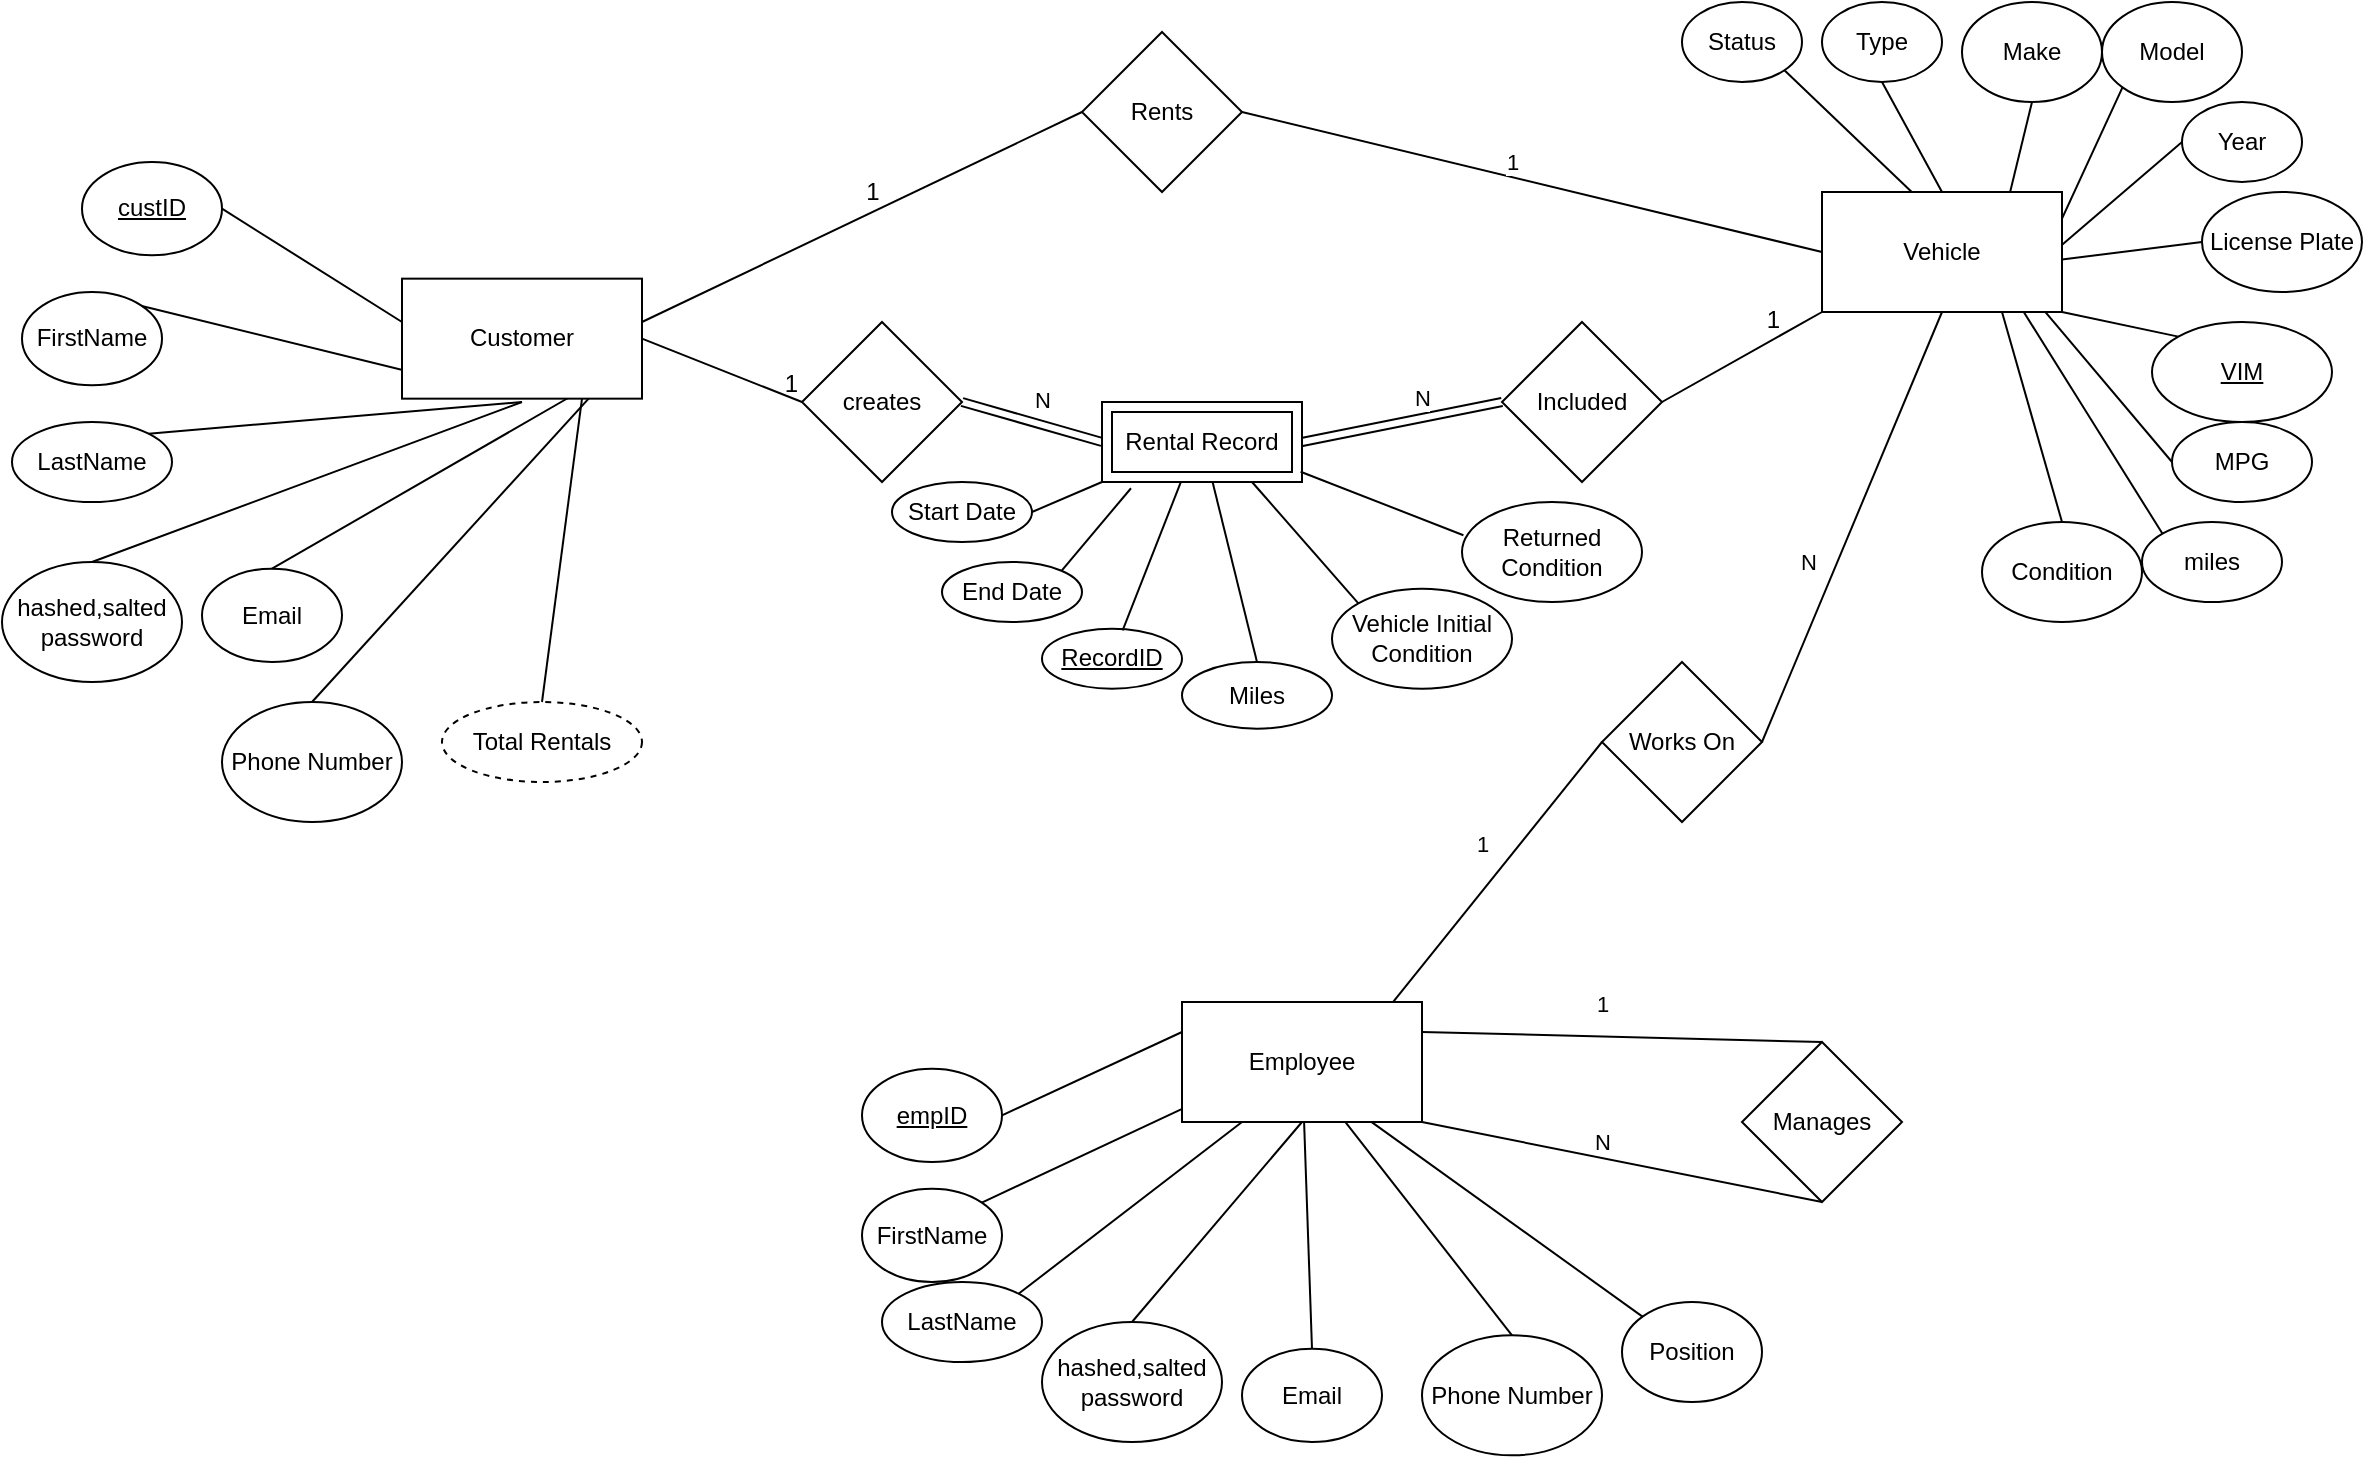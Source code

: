 <mxfile version="24.7.17">
  <diagram name="Page-1" id="_rsf4-vPJ9i9glf_0XxZ">
    <mxGraphModel grid="1" page="1" gridSize="10" guides="1" tooltips="1" connect="1" arrows="1" fold="1" pageScale="1" pageWidth="850" pageHeight="1100" math="0" shadow="0">
      <root>
        <mxCell id="0" />
        <mxCell id="1" parent="0" />
        <mxCell id="uS1HQqV0CesnG4Y-btNr-4" value="Type" style="ellipse;whiteSpace=wrap;html=1;" vertex="1" parent="1">
          <mxGeometry x="480" y="10" width="60" height="40" as="geometry" />
        </mxCell>
        <mxCell id="uS1HQqV0CesnG4Y-btNr-5" value="Make" style="ellipse;whiteSpace=wrap;html=1;" vertex="1" parent="1">
          <mxGeometry x="550" y="10" width="70" height="50" as="geometry" />
        </mxCell>
        <mxCell id="uS1HQqV0CesnG4Y-btNr-6" value="Model" style="ellipse;whiteSpace=wrap;html=1;" vertex="1" parent="1">
          <mxGeometry x="620" y="10" width="70" height="50" as="geometry" />
        </mxCell>
        <mxCell id="uS1HQqV0CesnG4Y-btNr-7" value="Year" style="ellipse;whiteSpace=wrap;html=1;" vertex="1" parent="1">
          <mxGeometry x="660" y="60" width="60" height="40" as="geometry" />
        </mxCell>
        <mxCell id="uS1HQqV0CesnG4Y-btNr-8" value="License Plate" style="ellipse;whiteSpace=wrap;html=1;" vertex="1" parent="1">
          <mxGeometry x="670" y="105" width="80" height="50" as="geometry" />
        </mxCell>
        <mxCell id="uS1HQqV0CesnG4Y-btNr-9" value="&lt;u&gt;VIM&lt;/u&gt;" style="ellipse;whiteSpace=wrap;html=1;" vertex="1" parent="1">
          <mxGeometry x="645" y="170" width="90" height="50" as="geometry" />
        </mxCell>
        <mxCell id="uS1HQqV0CesnG4Y-btNr-16" value="" style="endArrow=none;html=1;rounded=0;entryX=0.5;entryY=1;entryDx=0;entryDy=0;exitX=0.5;exitY=0;exitDx=0;exitDy=0;" edge="1" parent="1" target="uS1HQqV0CesnG4Y-btNr-4" source="c3-sLRQthnTtHmLo3_QN-66">
          <mxGeometry width="50" height="50" relative="1" as="geometry">
            <mxPoint x="530" y="100" as="sourcePoint" />
            <mxPoint x="490" y="80" as="targetPoint" />
          </mxGeometry>
        </mxCell>
        <mxCell id="uS1HQqV0CesnG4Y-btNr-17" value="" style="endArrow=none;html=1;rounded=0;entryX=0.5;entryY=1;entryDx=0;entryDy=0;exitX=1;exitY=0;exitDx=0;exitDy=0;" edge="1" parent="1" target="uS1HQqV0CesnG4Y-btNr-5">
          <mxGeometry width="50" height="50" relative="1" as="geometry">
            <mxPoint x="572.426" y="111.716" as="sourcePoint" />
            <mxPoint x="590" y="70" as="targetPoint" />
          </mxGeometry>
        </mxCell>
        <mxCell id="uS1HQqV0CesnG4Y-btNr-18" value="" style="endArrow=none;html=1;rounded=0;entryX=0;entryY=1;entryDx=0;entryDy=0;exitX=1;exitY=0.5;exitDx=0;exitDy=0;" edge="1" parent="1" target="uS1HQqV0CesnG4Y-btNr-6">
          <mxGeometry width="50" height="50" relative="1" as="geometry">
            <mxPoint x="590" y="140" as="sourcePoint" />
            <mxPoint x="650" y="130" as="targetPoint" />
          </mxGeometry>
        </mxCell>
        <mxCell id="uS1HQqV0CesnG4Y-btNr-19" value="" style="endArrow=none;html=1;rounded=0;entryX=0;entryY=0.5;entryDx=0;entryDy=0;exitX=1;exitY=0.5;exitDx=0;exitDy=0;" edge="1" parent="1" target="uS1HQqV0CesnG4Y-btNr-7">
          <mxGeometry width="50" height="50" relative="1" as="geometry">
            <mxPoint x="590" y="140" as="sourcePoint" />
            <mxPoint x="650" y="140" as="targetPoint" />
          </mxGeometry>
        </mxCell>
        <mxCell id="uS1HQqV0CesnG4Y-btNr-20" value="" style="endArrow=none;html=1;rounded=0;entryX=0;entryY=0.5;entryDx=0;entryDy=0;exitX=1;exitY=0.5;exitDx=0;exitDy=0;" edge="1" parent="1" target="uS1HQqV0CesnG4Y-btNr-8">
          <mxGeometry width="50" height="50" relative="1" as="geometry">
            <mxPoint x="590" y="140" as="sourcePoint" />
            <mxPoint x="620" y="190" as="targetPoint" />
          </mxGeometry>
        </mxCell>
        <mxCell id="uS1HQqV0CesnG4Y-btNr-21" value="" style="endArrow=none;html=1;rounded=0;entryX=0;entryY=0;entryDx=0;entryDy=0;exitX=1;exitY=1;exitDx=0;exitDy=0;" edge="1" parent="1" target="uS1HQqV0CesnG4Y-btNr-9" source="c3-sLRQthnTtHmLo3_QN-66">
          <mxGeometry width="50" height="50" relative="1" as="geometry">
            <mxPoint x="572.426" y="168.284" as="sourcePoint" />
            <mxPoint x="535" y="220" as="targetPoint" />
          </mxGeometry>
        </mxCell>
        <mxCell id="c3-sLRQthnTtHmLo3_QN-2" value="Condition" style="ellipse;whiteSpace=wrap;html=1;" vertex="1" parent="1">
          <mxGeometry x="560" y="270" width="80" height="50" as="geometry" />
        </mxCell>
        <mxCell id="c3-sLRQthnTtHmLo3_QN-3" value="MPG" style="ellipse;whiteSpace=wrap;html=1;" vertex="1" parent="1">
          <mxGeometry x="655" y="220" width="70" height="40" as="geometry" />
        </mxCell>
        <mxCell id="c3-sLRQthnTtHmLo3_QN-4" value="miles" style="ellipse;whiteSpace=wrap;html=1;" vertex="1" parent="1">
          <mxGeometry x="640" y="270" width="70" height="40" as="geometry" />
        </mxCell>
        <mxCell id="c3-sLRQthnTtHmLo3_QN-5" value="Status" style="ellipse;whiteSpace=wrap;html=1;" vertex="1" parent="1">
          <mxGeometry x="410" y="10" width="60" height="40" as="geometry" />
        </mxCell>
        <mxCell id="c3-sLRQthnTtHmLo3_QN-7" value="" style="endArrow=none;html=1;rounded=0;entryX=0;entryY=0.5;entryDx=0;entryDy=0;exitX=0.917;exitY=0.967;exitDx=0;exitDy=0;exitPerimeter=0;" edge="1" parent="1" target="c3-sLRQthnTtHmLo3_QN-3" source="c3-sLRQthnTtHmLo3_QN-66">
          <mxGeometry width="50" height="50" relative="1" as="geometry">
            <mxPoint x="572.426" y="168.284" as="sourcePoint" />
            <mxPoint x="450" y="160" as="targetPoint" />
          </mxGeometry>
        </mxCell>
        <mxCell id="c3-sLRQthnTtHmLo3_QN-8" value="" style="endArrow=none;html=1;rounded=0;entryX=0;entryY=0;entryDx=0;entryDy=0;exitX=0.825;exitY=0.95;exitDx=0;exitDy=0;exitPerimeter=0;" edge="1" parent="1" target="c3-sLRQthnTtHmLo3_QN-4" source="c3-sLRQthnTtHmLo3_QN-66">
          <mxGeometry width="50" height="50" relative="1" as="geometry">
            <mxPoint x="572.426" y="168.284" as="sourcePoint" />
            <mxPoint x="665" y="250" as="targetPoint" />
          </mxGeometry>
        </mxCell>
        <mxCell id="c3-sLRQthnTtHmLo3_QN-9" value="" style="endArrow=none;html=1;rounded=0;entryX=0.5;entryY=0;entryDx=0;entryDy=0;exitX=0.75;exitY=1;exitDx=0;exitDy=0;" edge="1" parent="1" target="c3-sLRQthnTtHmLo3_QN-2" source="c3-sLRQthnTtHmLo3_QN-66">
          <mxGeometry width="50" height="50" relative="1" as="geometry">
            <mxPoint x="572.426" y="168.284" as="sourcePoint" />
            <mxPoint x="675" y="260" as="targetPoint" />
          </mxGeometry>
        </mxCell>
        <mxCell id="c3-sLRQthnTtHmLo3_QN-10" value="&lt;u&gt;custID&lt;/u&gt;" style="ellipse;whiteSpace=wrap;html=1;" vertex="1" parent="1">
          <mxGeometry x="-390" y="90" width="70" height="46.67" as="geometry" />
        </mxCell>
        <mxCell id="c3-sLRQthnTtHmLo3_QN-11" value="FirstName" style="ellipse;whiteSpace=wrap;html=1;" vertex="1" parent="1">
          <mxGeometry x="-420" y="155" width="70" height="46.67" as="geometry" />
        </mxCell>
        <mxCell id="c3-sLRQthnTtHmLo3_QN-12" value="LastName" style="ellipse;whiteSpace=wrap;html=1;" vertex="1" parent="1">
          <mxGeometry x="-425" y="220" width="80" height="40" as="geometry" />
        </mxCell>
        <mxCell id="c3-sLRQthnTtHmLo3_QN-13" value="hashed,salted password" style="ellipse;whiteSpace=wrap;html=1;" vertex="1" parent="1">
          <mxGeometry x="-430" y="290" width="90" height="60" as="geometry" />
        </mxCell>
        <mxCell id="c3-sLRQthnTtHmLo3_QN-14" value="Email" style="ellipse;whiteSpace=wrap;html=1;" vertex="1" parent="1">
          <mxGeometry x="-330" y="293.33" width="70" height="46.67" as="geometry" />
        </mxCell>
        <mxCell id="c3-sLRQthnTtHmLo3_QN-15" value="Phone Number" style="ellipse;whiteSpace=wrap;html=1;" vertex="1" parent="1">
          <mxGeometry x="-320" y="360" width="90" height="60" as="geometry" />
        </mxCell>
        <mxCell id="c3-sLRQthnTtHmLo3_QN-16" value="" style="endArrow=none;html=1;rounded=0;entryX=1;entryY=1;entryDx=0;entryDy=0;exitX=0.4;exitY=0.05;exitDx=0;exitDy=0;exitPerimeter=0;" edge="1" parent="1" target="c3-sLRQthnTtHmLo3_QN-5" source="c3-sLRQthnTtHmLo3_QN-66">
          <mxGeometry width="50" height="50" relative="1" as="geometry">
            <mxPoint x="530" y="100" as="sourcePoint" />
            <mxPoint x="520" y="60" as="targetPoint" />
          </mxGeometry>
        </mxCell>
        <mxCell id="c3-sLRQthnTtHmLo3_QN-19" value="" style="endArrow=none;html=1;rounded=0;exitX=1;exitY=0.5;exitDx=0;exitDy=0;entryX=0;entryY=0.5;entryDx=0;entryDy=0;" edge="1" parent="1" source="c3-sLRQthnTtHmLo3_QN-10">
          <mxGeometry width="50" height="50" relative="1" as="geometry">
            <mxPoint x="20" y="180" as="sourcePoint" />
            <mxPoint x="-230.0" y="170" as="targetPoint" />
          </mxGeometry>
        </mxCell>
        <mxCell id="c3-sLRQthnTtHmLo3_QN-20" value="" style="endArrow=none;html=1;rounded=0;entryX=0;entryY=1;entryDx=0;entryDy=0;exitX=1;exitY=0;exitDx=0;exitDy=0;" edge="1" parent="1" source="c3-sLRQthnTtHmLo3_QN-11">
          <mxGeometry width="50" height="50" relative="1" as="geometry">
            <mxPoint x="-260" y="250" as="sourcePoint" />
            <mxPoint x="-212.426" y="198.284" as="targetPoint" />
          </mxGeometry>
        </mxCell>
        <mxCell id="c3-sLRQthnTtHmLo3_QN-21" value="" style="endArrow=none;html=1;rounded=0;exitX=1;exitY=0;exitDx=0;exitDy=0;entryX=0.5;entryY=1;entryDx=0;entryDy=0;" edge="1" parent="1" source="c3-sLRQthnTtHmLo3_QN-12">
          <mxGeometry width="50" height="50" relative="1" as="geometry">
            <mxPoint x="-200" y="260" as="sourcePoint" />
            <mxPoint x="-170" y="210" as="targetPoint" />
          </mxGeometry>
        </mxCell>
        <mxCell id="c3-sLRQthnTtHmLo3_QN-22" value="" style="endArrow=none;html=1;rounded=0;exitX=0.5;exitY=0;exitDx=0;exitDy=0;entryX=0.5;entryY=1;entryDx=0;entryDy=0;" edge="1" parent="1" source="c3-sLRQthnTtHmLo3_QN-13">
          <mxGeometry width="50" height="50" relative="1" as="geometry">
            <mxPoint x="20" y="180" as="sourcePoint" />
            <mxPoint x="-170" y="210" as="targetPoint" />
          </mxGeometry>
        </mxCell>
        <mxCell id="c3-sLRQthnTtHmLo3_QN-23" value="" style="endArrow=none;html=1;rounded=0;exitX=0.5;exitY=0;exitDx=0;exitDy=0;entryX=0.692;entryY=0.975;entryDx=0;entryDy=0;entryPerimeter=0;" edge="1" parent="1" source="c3-sLRQthnTtHmLo3_QN-14">
          <mxGeometry width="50" height="50" relative="1" as="geometry">
            <mxPoint x="20" y="180" as="sourcePoint" />
            <mxPoint x="-146.96" y="208" as="targetPoint" />
          </mxGeometry>
        </mxCell>
        <mxCell id="c3-sLRQthnTtHmLo3_QN-24" value="" style="endArrow=none;html=1;rounded=0;exitX=0.5;exitY=0;exitDx=0;exitDy=0;entryX=1;entryY=1;entryDx=0;entryDy=0;" edge="1" parent="1" source="c3-sLRQthnTtHmLo3_QN-15">
          <mxGeometry width="50" height="50" relative="1" as="geometry">
            <mxPoint x="20" y="180" as="sourcePoint" />
            <mxPoint x="-127.574" y="198.284" as="targetPoint" />
          </mxGeometry>
        </mxCell>
        <mxCell id="c3-sLRQthnTtHmLo3_QN-26" value="&lt;u&gt;empID&lt;/u&gt;" style="ellipse;whiteSpace=wrap;html=1;" vertex="1" parent="1">
          <mxGeometry y="543.33" width="70" height="46.67" as="geometry" />
        </mxCell>
        <mxCell id="c3-sLRQthnTtHmLo3_QN-27" value="FirstName" style="ellipse;whiteSpace=wrap;html=1;" vertex="1" parent="1">
          <mxGeometry y="603.33" width="70" height="46.67" as="geometry" />
        </mxCell>
        <mxCell id="c3-sLRQthnTtHmLo3_QN-28" value="LastName" style="ellipse;whiteSpace=wrap;html=1;" vertex="1" parent="1">
          <mxGeometry x="10" y="650" width="80" height="40" as="geometry" />
        </mxCell>
        <mxCell id="c3-sLRQthnTtHmLo3_QN-29" value="hashed,salted password" style="ellipse;whiteSpace=wrap;html=1;" vertex="1" parent="1">
          <mxGeometry x="90" y="670" width="90" height="60" as="geometry" />
        </mxCell>
        <mxCell id="c3-sLRQthnTtHmLo3_QN-30" value="Email" style="ellipse;whiteSpace=wrap;html=1;" vertex="1" parent="1">
          <mxGeometry x="190" y="683.33" width="70" height="46.67" as="geometry" />
        </mxCell>
        <mxCell id="c3-sLRQthnTtHmLo3_QN-31" value="Phone Number" style="ellipse;whiteSpace=wrap;html=1;" vertex="1" parent="1">
          <mxGeometry x="280" y="676.66" width="90" height="60" as="geometry" />
        </mxCell>
        <mxCell id="c3-sLRQthnTtHmLo3_QN-32" value="" style="endArrow=none;html=1;rounded=0;exitX=1;exitY=0.5;exitDx=0;exitDy=0;entryX=0;entryY=0.25;entryDx=0;entryDy=0;" edge="1" parent="1" source="c3-sLRQthnTtHmLo3_QN-26" target="c3-sLRQthnTtHmLo3_QN-65">
          <mxGeometry width="50" height="50" relative="1" as="geometry">
            <mxPoint x="400" y="550" as="sourcePoint" />
            <mxPoint x="150" y="540" as="targetPoint" />
          </mxGeometry>
        </mxCell>
        <mxCell id="c3-sLRQthnTtHmLo3_QN-33" value="" style="endArrow=none;html=1;rounded=0;entryX=0.063;entryY=0.833;entryDx=0;entryDy=0;exitX=1;exitY=0;exitDx=0;exitDy=0;entryPerimeter=0;" edge="1" parent="1" source="c3-sLRQthnTtHmLo3_QN-27" target="c3-sLRQthnTtHmLo3_QN-65">
          <mxGeometry width="50" height="50" relative="1" as="geometry">
            <mxPoint x="120" y="620" as="sourcePoint" />
            <mxPoint x="167.574" y="568.284" as="targetPoint" />
          </mxGeometry>
        </mxCell>
        <mxCell id="c3-sLRQthnTtHmLo3_QN-34" value="" style="endArrow=none;html=1;rounded=0;exitX=1;exitY=0;exitDx=0;exitDy=0;entryX=0.25;entryY=1;entryDx=0;entryDy=0;" edge="1" parent="1" source="c3-sLRQthnTtHmLo3_QN-28" target="c3-sLRQthnTtHmLo3_QN-65">
          <mxGeometry width="50" height="50" relative="1" as="geometry">
            <mxPoint x="180" y="630" as="sourcePoint" />
            <mxPoint x="210" y="580" as="targetPoint" />
          </mxGeometry>
        </mxCell>
        <mxCell id="c3-sLRQthnTtHmLo3_QN-35" value="" style="endArrow=none;html=1;rounded=0;exitX=0.5;exitY=0;exitDx=0;exitDy=0;entryX=0.5;entryY=1;entryDx=0;entryDy=0;" edge="1" parent="1" source="c3-sLRQthnTtHmLo3_QN-29" target="c3-sLRQthnTtHmLo3_QN-65">
          <mxGeometry width="50" height="50" relative="1" as="geometry">
            <mxPoint x="400" y="550" as="sourcePoint" />
            <mxPoint x="210" y="580" as="targetPoint" />
          </mxGeometry>
        </mxCell>
        <mxCell id="c3-sLRQthnTtHmLo3_QN-36" value="" style="endArrow=none;html=1;rounded=0;exitX=0.5;exitY=0;exitDx=0;exitDy=0;" edge="1" parent="1" source="c3-sLRQthnTtHmLo3_QN-30" target="c3-sLRQthnTtHmLo3_QN-65">
          <mxGeometry width="50" height="50" relative="1" as="geometry">
            <mxPoint x="400" y="550" as="sourcePoint" />
            <mxPoint x="233.04" y="578" as="targetPoint" />
          </mxGeometry>
        </mxCell>
        <mxCell id="c3-sLRQthnTtHmLo3_QN-37" value="" style="endArrow=none;html=1;rounded=0;exitX=0.5;exitY=0;exitDx=0;exitDy=0;entryX=0.65;entryY=0.922;entryDx=0;entryDy=0;entryPerimeter=0;" edge="1" parent="1" source="c3-sLRQthnTtHmLo3_QN-31" target="c3-sLRQthnTtHmLo3_QN-65">
          <mxGeometry width="50" height="50" relative="1" as="geometry">
            <mxPoint x="400" y="550" as="sourcePoint" />
            <mxPoint x="252.426" y="568.284" as="targetPoint" />
          </mxGeometry>
        </mxCell>
        <mxCell id="c3-sLRQthnTtHmLo3_QN-53" value="Position" style="ellipse;whiteSpace=wrap;html=1;" vertex="1" parent="1">
          <mxGeometry x="380" y="660" width="70" height="50" as="geometry" />
        </mxCell>
        <mxCell id="c3-sLRQthnTtHmLo3_QN-54" value="" style="endArrow=none;html=1;rounded=0;exitX=1;exitY=1;exitDx=0;exitDy=0;entryX=0;entryY=0;entryDx=0;entryDy=0;" edge="1" parent="1" target="c3-sLRQthnTtHmLo3_QN-53">
          <mxGeometry width="50" height="50" relative="1" as="geometry">
            <mxPoint x="252.426" y="568.284" as="sourcePoint" />
            <mxPoint x="270" y="320" as="targetPoint" />
          </mxGeometry>
        </mxCell>
        <mxCell id="c3-sLRQthnTtHmLo3_QN-55" value="Works On" style="rhombus;whiteSpace=wrap;html=1;" vertex="1" parent="1">
          <mxGeometry x="370" y="340" width="80" height="80" as="geometry" />
        </mxCell>
        <mxCell id="c3-sLRQthnTtHmLo3_QN-56" value="Rents" style="rhombus;whiteSpace=wrap;html=1;" vertex="1" parent="1">
          <mxGeometry x="110" y="25" width="80" height="80" as="geometry" />
        </mxCell>
        <mxCell id="c3-sLRQthnTtHmLo3_QN-57" value="Manages" style="rhombus;whiteSpace=wrap;html=1;" vertex="1" parent="1">
          <mxGeometry x="440" y="530" width="80" height="80" as="geometry" />
        </mxCell>
        <mxCell id="c3-sLRQthnTtHmLo3_QN-58" value="" style="endArrow=none;html=1;rounded=0;exitX=1;exitY=0.25;exitDx=0;exitDy=0;entryX=0.5;entryY=0;entryDx=0;entryDy=0;" edge="1" parent="1" source="c3-sLRQthnTtHmLo3_QN-65" target="c3-sLRQthnTtHmLo3_QN-57">
          <mxGeometry width="50" height="50" relative="1" as="geometry">
            <mxPoint x="252.426" y="511.716" as="sourcePoint" />
            <mxPoint x="270" y="320" as="targetPoint" />
          </mxGeometry>
        </mxCell>
        <mxCell id="c3-sLRQthnTtHmLo3_QN-91" value="1" style="edgeLabel;html=1;align=center;verticalAlign=middle;resizable=0;points=[];" connectable="0" vertex="1" parent="c3-sLRQthnTtHmLo3_QN-58">
          <mxGeometry x="-0.07" y="2" relative="1" as="geometry">
            <mxPoint x="-3" y="-15" as="offset" />
          </mxGeometry>
        </mxCell>
        <mxCell id="c3-sLRQthnTtHmLo3_QN-59" value="" style="endArrow=none;html=1;rounded=0;exitX=1;exitY=1;exitDx=0;exitDy=0;entryX=0.5;entryY=1;entryDx=0;entryDy=0;" edge="1" parent="1" source="c3-sLRQthnTtHmLo3_QN-65" target="c3-sLRQthnTtHmLo3_QN-57">
          <mxGeometry width="50" height="50" relative="1" as="geometry">
            <mxPoint x="252.426" y="568.284" as="sourcePoint" />
            <mxPoint x="270" y="320" as="targetPoint" />
          </mxGeometry>
        </mxCell>
        <mxCell id="c3-sLRQthnTtHmLo3_QN-92" value="N" style="edgeLabel;html=1;align=center;verticalAlign=middle;resizable=0;points=[];" connectable="0" vertex="1" parent="c3-sLRQthnTtHmLo3_QN-59">
          <mxGeometry x="-0.086" y="-1" relative="1" as="geometry">
            <mxPoint x="-1" y="-9" as="offset" />
          </mxGeometry>
        </mxCell>
        <mxCell id="c3-sLRQthnTtHmLo3_QN-60" value="" style="endArrow=none;html=1;rounded=0;entryX=0.5;entryY=1;entryDx=0;entryDy=0;exitX=1;exitY=0.5;exitDx=0;exitDy=0;" edge="1" parent="1" source="c3-sLRQthnTtHmLo3_QN-55" target="c3-sLRQthnTtHmLo3_QN-66">
          <mxGeometry width="50" height="50" relative="1" as="geometry">
            <mxPoint x="220" y="370" as="sourcePoint" />
            <mxPoint x="530" y="180" as="targetPoint" />
          </mxGeometry>
        </mxCell>
        <mxCell id="c3-sLRQthnTtHmLo3_QN-87" value="N" style="edgeLabel;html=1;align=center;verticalAlign=middle;resizable=0;points=[];" connectable="0" vertex="1" parent="c3-sLRQthnTtHmLo3_QN-60">
          <mxGeometry x="-0.257" y="-2" relative="1" as="geometry">
            <mxPoint x="-12" y="-11" as="offset" />
          </mxGeometry>
        </mxCell>
        <mxCell id="c3-sLRQthnTtHmLo3_QN-61" value="" style="endArrow=none;html=1;rounded=0;exitX=0.844;exitY=0.089;exitDx=0;exitDy=0;entryX=0;entryY=0.5;entryDx=0;entryDy=0;exitPerimeter=0;" edge="1" parent="1" source="c3-sLRQthnTtHmLo3_QN-65" target="c3-sLRQthnTtHmLo3_QN-55">
          <mxGeometry width="50" height="50" relative="1" as="geometry">
            <mxPoint x="252.426" y="511.716" as="sourcePoint" />
            <mxPoint x="270" y="320" as="targetPoint" />
          </mxGeometry>
        </mxCell>
        <mxCell id="c3-sLRQthnTtHmLo3_QN-88" value="1" style="edgeLabel;html=1;align=center;verticalAlign=middle;resizable=0;points=[];" connectable="0" vertex="1" parent="c3-sLRQthnTtHmLo3_QN-61">
          <mxGeometry x="0.015" y="2" relative="1" as="geometry">
            <mxPoint x="-5" y="-15" as="offset" />
          </mxGeometry>
        </mxCell>
        <mxCell id="c3-sLRQthnTtHmLo3_QN-62" value="" style="endArrow=none;html=1;rounded=0;entryX=0;entryY=0.5;entryDx=0;entryDy=0;exitX=1;exitY=0.5;exitDx=0;exitDy=0;" edge="1" parent="1" source="c3-sLRQthnTtHmLo3_QN-56" target="c3-sLRQthnTtHmLo3_QN-66">
          <mxGeometry width="50" height="50" relative="1" as="geometry">
            <mxPoint x="230" y="186.67" as="sourcePoint" />
            <mxPoint x="470" y="140" as="targetPoint" />
          </mxGeometry>
        </mxCell>
        <mxCell id="c3-sLRQthnTtHmLo3_QN-86" value="1" style="edgeLabel;html=1;align=center;verticalAlign=middle;resizable=0;points=[];" connectable="0" vertex="1" parent="c3-sLRQthnTtHmLo3_QN-62">
          <mxGeometry x="-0.1" y="1" relative="1" as="geometry">
            <mxPoint x="4" y="-6" as="offset" />
          </mxGeometry>
        </mxCell>
        <mxCell id="c3-sLRQthnTtHmLo3_QN-63" value="" style="endArrow=none;html=1;rounded=0;exitX=1;exitY=0.5;exitDx=0;exitDy=0;entryX=0;entryY=0.5;entryDx=0;entryDy=0;" edge="1" parent="1" target="c3-sLRQthnTtHmLo3_QN-56">
          <mxGeometry width="50" height="50" relative="1" as="geometry">
            <mxPoint x="-110.0" y="170" as="sourcePoint" />
            <mxPoint x="270" y="320" as="targetPoint" />
          </mxGeometry>
        </mxCell>
        <mxCell id="c3-sLRQthnTtHmLo3_QN-64" value="Customer" style="rounded=0;whiteSpace=wrap;html=1;" vertex="1" parent="1">
          <mxGeometry x="-230" y="148.33" width="120" height="60" as="geometry" />
        </mxCell>
        <mxCell id="c3-sLRQthnTtHmLo3_QN-65" value="Employee" style="rounded=0;whiteSpace=wrap;html=1;" vertex="1" parent="1">
          <mxGeometry x="160" y="510" width="120" height="60" as="geometry" />
        </mxCell>
        <mxCell id="c3-sLRQthnTtHmLo3_QN-66" value="Vehicle" style="rounded=0;whiteSpace=wrap;html=1;" vertex="1" parent="1">
          <mxGeometry x="480" y="105" width="120" height="60" as="geometry" />
        </mxCell>
        <mxCell id="c3-sLRQthnTtHmLo3_QN-68" value="creates" style="rhombus;whiteSpace=wrap;html=1;" vertex="1" parent="1">
          <mxGeometry x="-30" y="170" width="80" height="80" as="geometry" />
        </mxCell>
        <mxCell id="c3-sLRQthnTtHmLo3_QN-69" value="Included" style="rhombus;whiteSpace=wrap;html=1;" vertex="1" parent="1">
          <mxGeometry x="320" y="170" width="80" height="80" as="geometry" />
        </mxCell>
        <mxCell id="c3-sLRQthnTtHmLo3_QN-71" value="" style="endArrow=none;html=1;rounded=0;entryX=0;entryY=0.5;entryDx=0;entryDy=0;exitX=1;exitY=0.5;exitDx=0;exitDy=0;shape=link;" edge="1" parent="1" source="c3-sLRQthnTtHmLo3_QN-68" target="c3-sLRQthnTtHmLo3_QN-75">
          <mxGeometry width="50" height="50" relative="1" as="geometry">
            <mxPoint x="25" y="270" as="sourcePoint" />
            <mxPoint x="110" y="230" as="targetPoint" />
          </mxGeometry>
        </mxCell>
        <mxCell id="c3-sLRQthnTtHmLo3_QN-83" value="N" style="edgeLabel;html=1;align=center;verticalAlign=middle;resizable=0;points=[];" connectable="0" vertex="1" parent="c3-sLRQthnTtHmLo3_QN-71">
          <mxGeometry x="-0.237" y="1" relative="1" as="geometry">
            <mxPoint x="13" y="-8" as="offset" />
          </mxGeometry>
        </mxCell>
        <mxCell id="c3-sLRQthnTtHmLo3_QN-72" value="" style="endArrow=none;html=1;rounded=0;entryX=0;entryY=0.5;entryDx=0;entryDy=0;exitX=1;exitY=0.5;exitDx=0;exitDy=0;shape=link;" edge="1" parent="1" source="c3-sLRQthnTtHmLo3_QN-75" target="c3-sLRQthnTtHmLo3_QN-69">
          <mxGeometry width="50" height="50" relative="1" as="geometry">
            <mxPoint x="230" y="230" as="sourcePoint" />
            <mxPoint x="320" y="235" as="targetPoint" />
          </mxGeometry>
        </mxCell>
        <mxCell id="c3-sLRQthnTtHmLo3_QN-84" value="N" style="edgeLabel;html=1;align=center;verticalAlign=middle;resizable=0;points=[];" connectable="0" vertex="1" parent="c3-sLRQthnTtHmLo3_QN-72">
          <mxGeometry x="0.101" relative="1" as="geometry">
            <mxPoint x="5" y="-11" as="offset" />
          </mxGeometry>
        </mxCell>
        <mxCell id="c3-sLRQthnTtHmLo3_QN-75" value="Rental Record" style="shape=ext;margin=3;double=1;whiteSpace=wrap;html=1;align=center;" vertex="1" parent="1">
          <mxGeometry x="120" y="210" width="100" height="40" as="geometry" />
        </mxCell>
        <mxCell id="c3-sLRQthnTtHmLo3_QN-77" value="" style="endArrow=none;html=1;rounded=0;exitX=1;exitY=0.5;exitDx=0;exitDy=0;entryX=0;entryY=0.5;entryDx=0;entryDy=0;" edge="1" parent="1" source="c3-sLRQthnTtHmLo3_QN-64" target="c3-sLRQthnTtHmLo3_QN-68">
          <mxGeometry relative="1" as="geometry">
            <mxPoint x="-110" y="239.52" as="sourcePoint" />
            <mxPoint x="50" y="239.52" as="targetPoint" />
          </mxGeometry>
        </mxCell>
        <mxCell id="c3-sLRQthnTtHmLo3_QN-78" value="1" style="resizable=0;html=1;whiteSpace=wrap;align=right;verticalAlign=bottom;" connectable="0" vertex="1" parent="c3-sLRQthnTtHmLo3_QN-77">
          <mxGeometry x="1" relative="1" as="geometry" />
        </mxCell>
        <mxCell id="c3-sLRQthnTtHmLo3_QN-79" value="" style="endArrow=none;html=1;rounded=0;exitX=1;exitY=0.5;exitDx=0;exitDy=0;entryX=0;entryY=1;entryDx=0;entryDy=0;" edge="1" parent="1" source="c3-sLRQthnTtHmLo3_QN-69" target="c3-sLRQthnTtHmLo3_QN-66">
          <mxGeometry relative="1" as="geometry">
            <mxPoint x="310" y="460" as="sourcePoint" />
            <mxPoint x="470" y="460" as="targetPoint" />
          </mxGeometry>
        </mxCell>
        <mxCell id="c3-sLRQthnTtHmLo3_QN-80" value="1" style="resizable=0;html=1;whiteSpace=wrap;align=right;verticalAlign=bottom;" connectable="0" vertex="1" parent="c3-sLRQthnTtHmLo3_QN-79">
          <mxGeometry x="1" relative="1" as="geometry">
            <mxPoint x="-20" y="13" as="offset" />
          </mxGeometry>
        </mxCell>
        <mxCell id="c3-sLRQthnTtHmLo3_QN-85" value="1" style="text;html=1;align=center;verticalAlign=middle;resizable=0;points=[];autosize=1;strokeColor=none;fillColor=none;" vertex="1" parent="1">
          <mxGeometry x="-10" y="90" width="30" height="30" as="geometry" />
        </mxCell>
        <mxCell id="c3-sLRQthnTtHmLo3_QN-89" value="Total Rentals" style="ellipse;whiteSpace=wrap;html=1;align=center;dashed=1;" vertex="1" parent="1">
          <mxGeometry x="-210" y="360" width="100" height="40" as="geometry" />
        </mxCell>
        <mxCell id="c3-sLRQthnTtHmLo3_QN-90" value="" style="endArrow=none;html=1;rounded=0;exitX=0.75;exitY=1;exitDx=0;exitDy=0;entryX=0.5;entryY=0;entryDx=0;entryDy=0;" edge="1" parent="1" source="c3-sLRQthnTtHmLo3_QN-64" target="c3-sLRQthnTtHmLo3_QN-89">
          <mxGeometry relative="1" as="geometry">
            <mxPoint x="310" y="460" as="sourcePoint" />
            <mxPoint x="470" y="460" as="targetPoint" />
          </mxGeometry>
        </mxCell>
        <mxCell id="rAYBrAwZZ4HW32WgyV3a-1" value="Start Date" style="ellipse;whiteSpace=wrap;html=1;" vertex="1" parent="1">
          <mxGeometry x="15" y="250" width="70" height="30" as="geometry" />
        </mxCell>
        <mxCell id="rAYBrAwZZ4HW32WgyV3a-2" value="End Date" style="ellipse;whiteSpace=wrap;html=1;" vertex="1" parent="1">
          <mxGeometry x="40" y="290" width="70" height="30" as="geometry" />
        </mxCell>
        <mxCell id="rAYBrAwZZ4HW32WgyV3a-3" value="&lt;u&gt;RecordID&lt;/u&gt;" style="ellipse;whiteSpace=wrap;html=1;" vertex="1" parent="1">
          <mxGeometry x="90" y="323.33" width="70" height="30" as="geometry" />
        </mxCell>
        <mxCell id="rAYBrAwZZ4HW32WgyV3a-4" value="Miles" style="ellipse;whiteSpace=wrap;html=1;" vertex="1" parent="1">
          <mxGeometry x="160" y="340" width="75" height="33.33" as="geometry" />
        </mxCell>
        <mxCell id="rAYBrAwZZ4HW32WgyV3a-5" value="Vehicle Initial Condition" style="ellipse;whiteSpace=wrap;html=1;" vertex="1" parent="1">
          <mxGeometry x="235" y="303.33" width="90" height="50" as="geometry" />
        </mxCell>
        <mxCell id="rAYBrAwZZ4HW32WgyV3a-6" value="Returned Condition" style="ellipse;whiteSpace=wrap;html=1;" vertex="1" parent="1">
          <mxGeometry x="300" y="260" width="90" height="50" as="geometry" />
        </mxCell>
        <mxCell id="rAYBrAwZZ4HW32WgyV3a-7" value="" style="endArrow=none;html=1;rounded=0;exitX=0;exitY=1;exitDx=0;exitDy=0;entryX=1;entryY=0.5;entryDx=0;entryDy=0;" edge="1" parent="1" source="c3-sLRQthnTtHmLo3_QN-75" target="rAYBrAwZZ4HW32WgyV3a-1">
          <mxGeometry width="50" height="50" relative="1" as="geometry">
            <mxPoint x="230" y="300" as="sourcePoint" />
            <mxPoint x="90" y="260" as="targetPoint" />
          </mxGeometry>
        </mxCell>
        <mxCell id="rAYBrAwZZ4HW32WgyV3a-8" value="" style="endArrow=none;html=1;rounded=0;exitX=0.145;exitY=1.078;exitDx=0;exitDy=0;entryX=1;entryY=0;entryDx=0;entryDy=0;exitPerimeter=0;" edge="1" parent="1" source="c3-sLRQthnTtHmLo3_QN-75" target="rAYBrAwZZ4HW32WgyV3a-2">
          <mxGeometry width="50" height="50" relative="1" as="geometry">
            <mxPoint x="130" y="260" as="sourcePoint" />
            <mxPoint x="95" y="275" as="targetPoint" />
          </mxGeometry>
        </mxCell>
        <mxCell id="rAYBrAwZZ4HW32WgyV3a-9" value="" style="endArrow=none;html=1;rounded=0;exitX=0.393;exitY=1.009;exitDx=0;exitDy=0;entryX=0.576;entryY=0.028;entryDx=0;entryDy=0;entryPerimeter=0;exitPerimeter=0;" edge="1" parent="1" source="c3-sLRQthnTtHmLo3_QN-75" target="rAYBrAwZZ4HW32WgyV3a-3">
          <mxGeometry width="50" height="50" relative="1" as="geometry">
            <mxPoint x="145" y="263" as="sourcePoint" />
            <mxPoint x="110" y="305" as="targetPoint" />
          </mxGeometry>
        </mxCell>
        <mxCell id="rAYBrAwZZ4HW32WgyV3a-10" value="" style="endArrow=none;html=1;rounded=0;exitX=0.552;exitY=0.992;exitDx=0;exitDy=0;entryX=0.5;entryY=0;entryDx=0;entryDy=0;exitPerimeter=0;" edge="1" parent="1" source="c3-sLRQthnTtHmLo3_QN-75" target="rAYBrAwZZ4HW32WgyV3a-4">
          <mxGeometry width="50" height="50" relative="1" as="geometry">
            <mxPoint x="180" y="260" as="sourcePoint" />
            <mxPoint x="140" y="334" as="targetPoint" />
          </mxGeometry>
        </mxCell>
        <mxCell id="rAYBrAwZZ4HW32WgyV3a-11" value="" style="endArrow=none;html=1;rounded=0;exitX=0;exitY=0;exitDx=0;exitDy=0;entryX=0.75;entryY=1;entryDx=0;entryDy=0;" edge="1" parent="1" source="rAYBrAwZZ4HW32WgyV3a-5" target="c3-sLRQthnTtHmLo3_QN-75">
          <mxGeometry width="50" height="50" relative="1" as="geometry">
            <mxPoint x="230" y="300" as="sourcePoint" />
            <mxPoint x="280" y="250" as="targetPoint" />
          </mxGeometry>
        </mxCell>
        <mxCell id="rAYBrAwZZ4HW32WgyV3a-12" value="" style="endArrow=none;html=1;rounded=0;entryX=0.008;entryY=0.332;entryDx=0;entryDy=0;entryPerimeter=0;exitX=0.993;exitY=0.872;exitDx=0;exitDy=0;exitPerimeter=0;" edge="1" parent="1" source="c3-sLRQthnTtHmLo3_QN-75" target="rAYBrAwZZ4HW32WgyV3a-6">
          <mxGeometry width="50" height="50" relative="1" as="geometry">
            <mxPoint x="230" y="300" as="sourcePoint" />
            <mxPoint x="280" y="250" as="targetPoint" />
          </mxGeometry>
        </mxCell>
      </root>
    </mxGraphModel>
  </diagram>
</mxfile>

